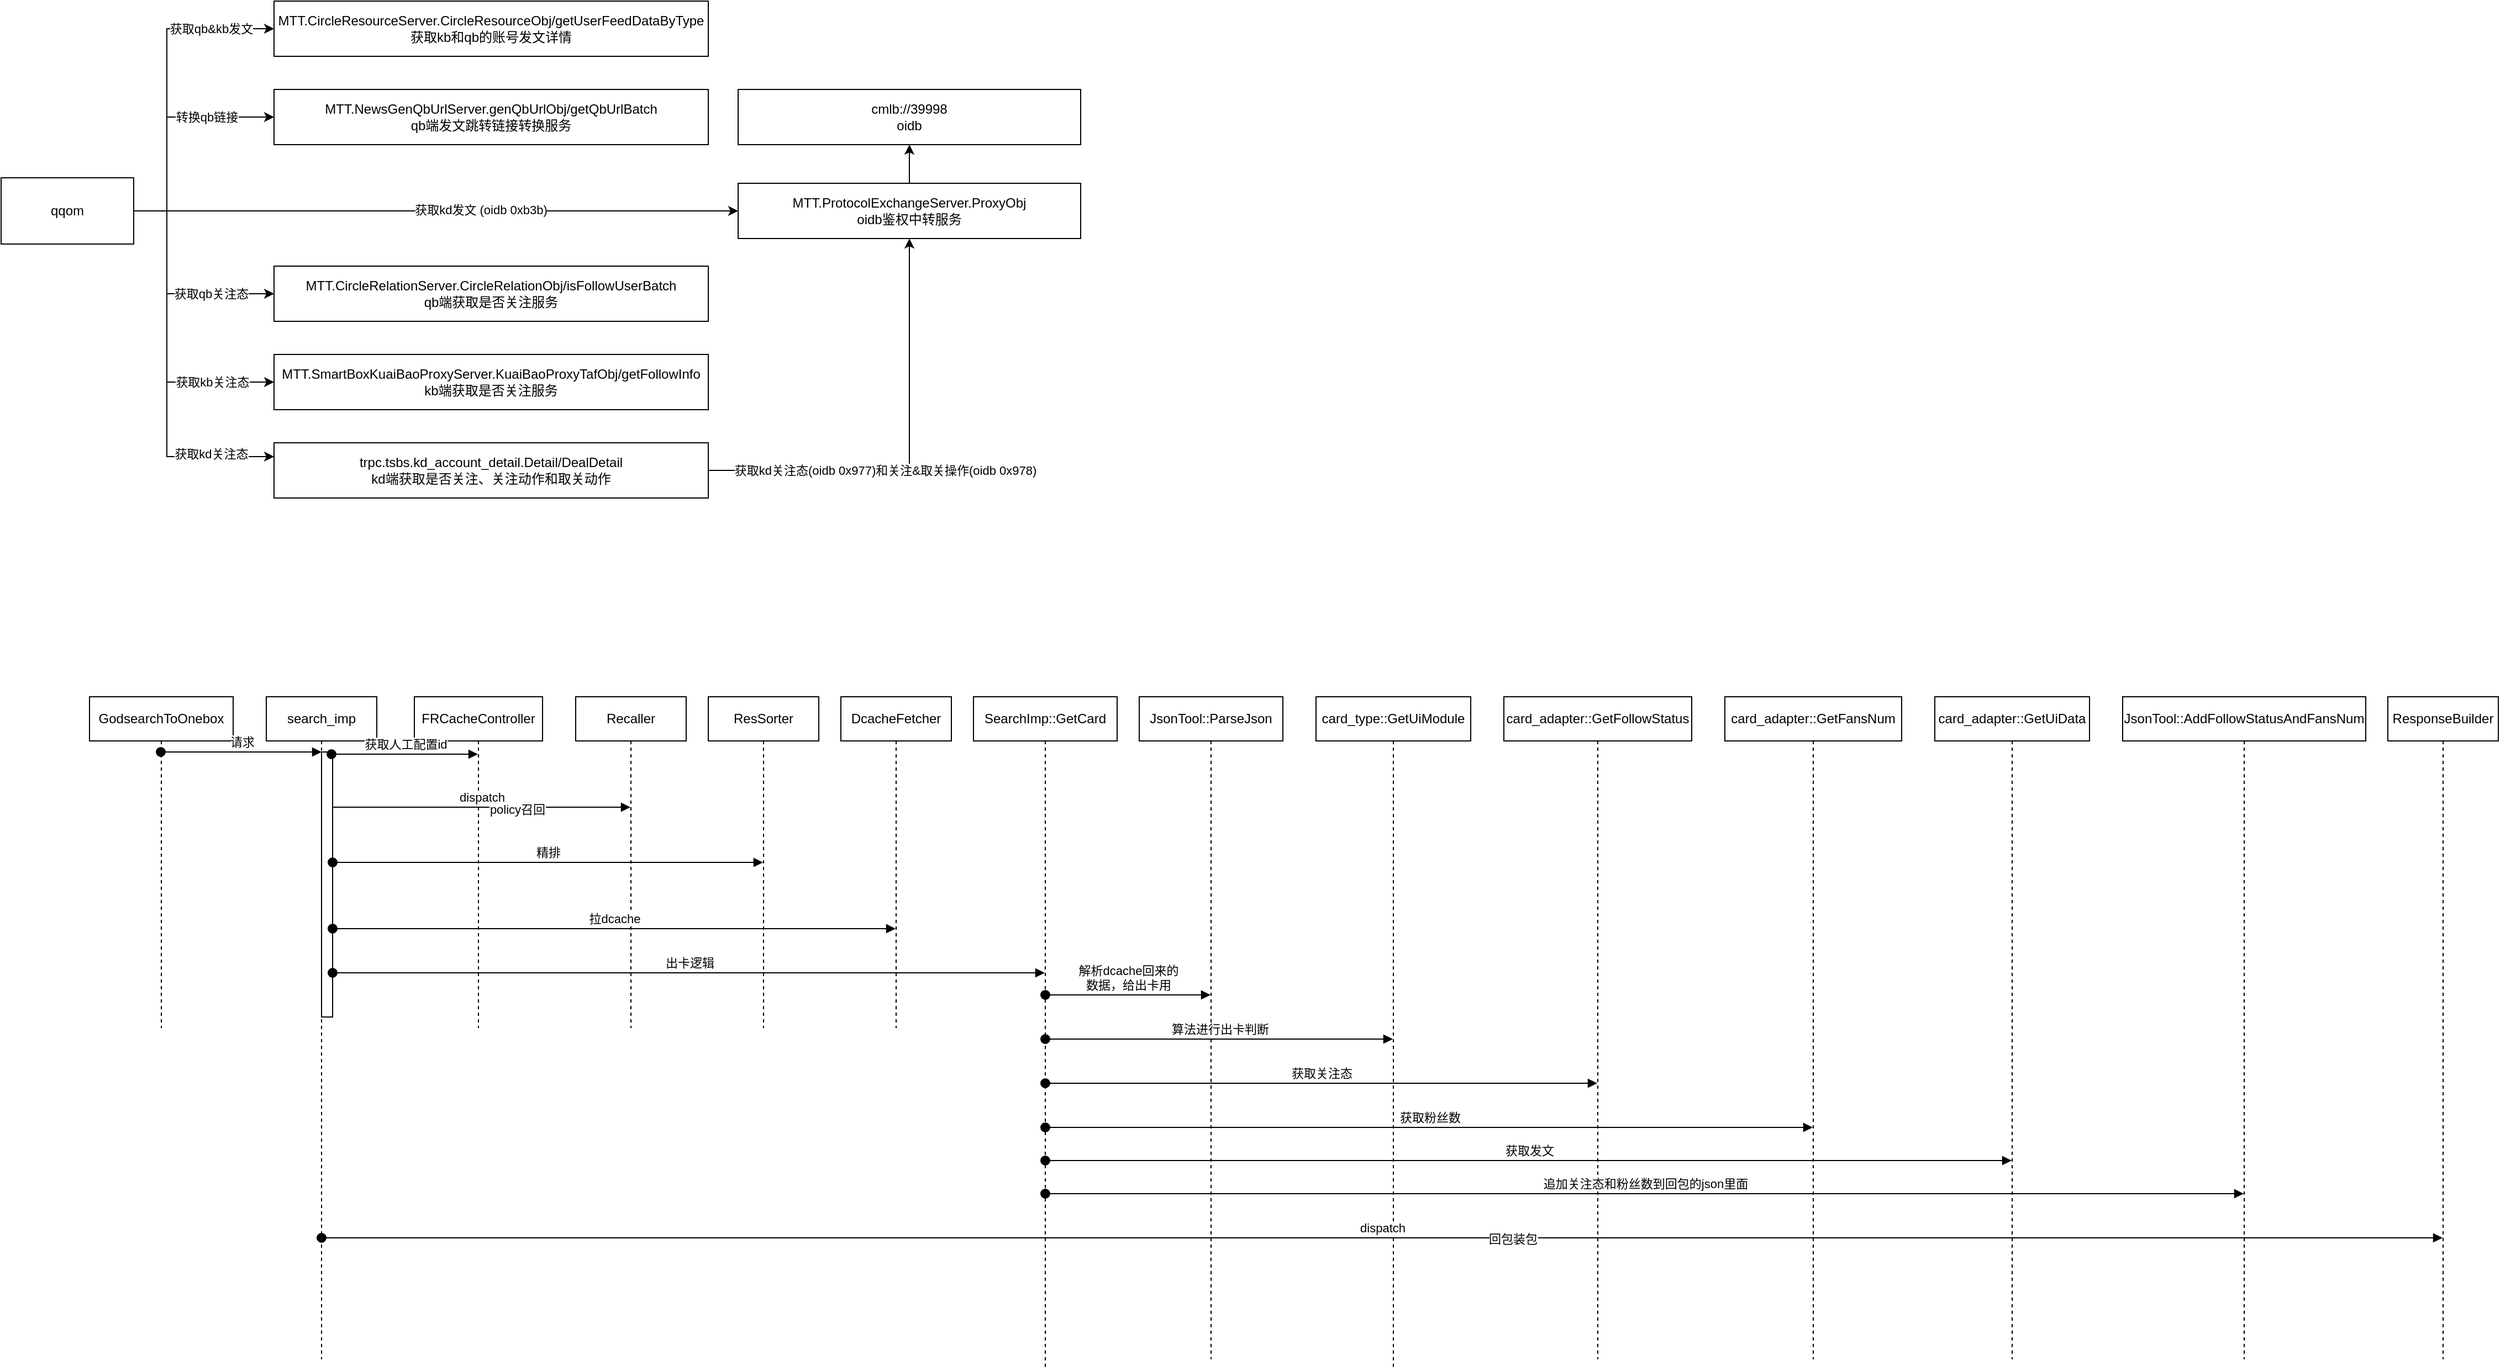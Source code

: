 <mxfile version="13.7.1" type="github">
  <diagram id="q2D1fs3xVj6Z_FB_mAbO" name="Page-1">
    <mxGraphModel dx="1395" dy="762" grid="1" gridSize="10" guides="1" tooltips="1" connect="1" arrows="1" fold="1" page="1" pageScale="1" pageWidth="827" pageHeight="1169" math="0" shadow="0">
      <root>
        <mxCell id="0" />
        <mxCell id="1" parent="0" />
        <mxCell id="VLqxgfAqh-1ApIod5Qfv-10" style="edgeStyle=orthogonalEdgeStyle;rounded=0;orthogonalLoop=1;jettySize=auto;html=1;exitX=1;exitY=0.5;exitDx=0;exitDy=0;entryX=0;entryY=0.5;entryDx=0;entryDy=0;" edge="1" parent="1" source="VLqxgfAqh-1ApIod5Qfv-1" target="VLqxgfAqh-1ApIod5Qfv-2">
          <mxGeometry relative="1" as="geometry">
            <Array as="points">
              <mxPoint x="190" y="280" />
              <mxPoint x="190" y="115" />
            </Array>
          </mxGeometry>
        </mxCell>
        <mxCell id="VLqxgfAqh-1ApIod5Qfv-18" value="获取qb&amp;amp;kb发文" style="edgeLabel;html=1;align=center;verticalAlign=middle;resizable=0;points=[];" vertex="1" connectable="0" parent="VLqxgfAqh-1ApIod5Qfv-10">
          <mxGeometry x="0.548" y="-1" relative="1" as="geometry">
            <mxPoint x="8.76" y="-1.02" as="offset" />
          </mxGeometry>
        </mxCell>
        <mxCell id="VLqxgfAqh-1ApIod5Qfv-11" style="edgeStyle=orthogonalEdgeStyle;rounded=0;orthogonalLoop=1;jettySize=auto;html=1;exitX=1;exitY=0.5;exitDx=0;exitDy=0;entryX=0;entryY=0.5;entryDx=0;entryDy=0;" edge="1" parent="1" source="VLqxgfAqh-1ApIod5Qfv-1" target="VLqxgfAqh-1ApIod5Qfv-4">
          <mxGeometry relative="1" as="geometry">
            <Array as="points">
              <mxPoint x="190" y="280" />
              <mxPoint x="190" y="195" />
            </Array>
          </mxGeometry>
        </mxCell>
        <mxCell id="VLqxgfAqh-1ApIod5Qfv-19" value="转换qb链接" style="edgeLabel;html=1;align=center;verticalAlign=middle;resizable=0;points=[];" vertex="1" connectable="0" parent="VLqxgfAqh-1ApIod5Qfv-11">
          <mxGeometry x="0.424" relative="1" as="geometry">
            <mxPoint as="offset" />
          </mxGeometry>
        </mxCell>
        <mxCell id="VLqxgfAqh-1ApIod5Qfv-12" style="edgeStyle=orthogonalEdgeStyle;rounded=0;orthogonalLoop=1;jettySize=auto;html=1;exitX=1;exitY=0.5;exitDx=0;exitDy=0;entryX=0;entryY=0.5;entryDx=0;entryDy=0;" edge="1" parent="1" source="VLqxgfAqh-1ApIod5Qfv-1" target="VLqxgfAqh-1ApIod5Qfv-5">
          <mxGeometry relative="1" as="geometry" />
        </mxCell>
        <mxCell id="VLqxgfAqh-1ApIod5Qfv-17" value="获取kd发文 (oidb 0xb3b)" style="edgeLabel;html=1;align=center;verticalAlign=middle;resizable=0;points=[];" vertex="1" connectable="0" parent="VLqxgfAqh-1ApIod5Qfv-12">
          <mxGeometry x="0.148" y="1" relative="1" as="geometry">
            <mxPoint as="offset" />
          </mxGeometry>
        </mxCell>
        <mxCell id="VLqxgfAqh-1ApIod5Qfv-13" style="edgeStyle=orthogonalEdgeStyle;rounded=0;orthogonalLoop=1;jettySize=auto;html=1;exitX=1;exitY=0.5;exitDx=0;exitDy=0;entryX=0;entryY=0.5;entryDx=0;entryDy=0;" edge="1" parent="1" source="VLqxgfAqh-1ApIod5Qfv-1" target="VLqxgfAqh-1ApIod5Qfv-6">
          <mxGeometry relative="1" as="geometry">
            <Array as="points">
              <mxPoint x="190" y="280" />
              <mxPoint x="190" y="355" />
            </Array>
          </mxGeometry>
        </mxCell>
        <mxCell id="VLqxgfAqh-1ApIod5Qfv-20" value="获取qb关注态" style="edgeLabel;html=1;align=center;verticalAlign=middle;resizable=0;points=[];" vertex="1" connectable="0" parent="VLqxgfAqh-1ApIod5Qfv-13">
          <mxGeometry x="0.267" y="1" relative="1" as="geometry">
            <mxPoint x="16.76" y="0.97" as="offset" />
          </mxGeometry>
        </mxCell>
        <mxCell id="VLqxgfAqh-1ApIod5Qfv-15" style="edgeStyle=orthogonalEdgeStyle;rounded=0;orthogonalLoop=1;jettySize=auto;html=1;exitX=1;exitY=0.5;exitDx=0;exitDy=0;entryX=0;entryY=0.25;entryDx=0;entryDy=0;" edge="1" parent="1" source="VLqxgfAqh-1ApIod5Qfv-1" target="VLqxgfAqh-1ApIod5Qfv-8">
          <mxGeometry relative="1" as="geometry">
            <Array as="points">
              <mxPoint x="190" y="280" />
              <mxPoint x="190" y="503" />
            </Array>
          </mxGeometry>
        </mxCell>
        <mxCell id="VLqxgfAqh-1ApIod5Qfv-22" value="获取kd关注态" style="edgeLabel;html=1;align=center;verticalAlign=middle;resizable=0;points=[];" vertex="1" connectable="0" parent="VLqxgfAqh-1ApIod5Qfv-15">
          <mxGeometry x="0.588" y="-1" relative="1" as="geometry">
            <mxPoint x="15.24" y="-3.49" as="offset" />
          </mxGeometry>
        </mxCell>
        <mxCell id="VLqxgfAqh-1ApIod5Qfv-16" style="edgeStyle=orthogonalEdgeStyle;rounded=0;orthogonalLoop=1;jettySize=auto;html=1;exitX=1;exitY=0.5;exitDx=0;exitDy=0;entryX=0;entryY=0.5;entryDx=0;entryDy=0;" edge="1" parent="1" source="VLqxgfAqh-1ApIod5Qfv-1" target="VLqxgfAqh-1ApIod5Qfv-7">
          <mxGeometry relative="1" as="geometry">
            <Array as="points">
              <mxPoint x="190" y="280" />
              <mxPoint x="190" y="435" />
            </Array>
          </mxGeometry>
        </mxCell>
        <mxCell id="VLqxgfAqh-1ApIod5Qfv-21" value="获取kb关注态" style="edgeLabel;html=1;align=center;verticalAlign=middle;resizable=0;points=[];" vertex="1" connectable="0" parent="VLqxgfAqh-1ApIod5Qfv-16">
          <mxGeometry x="0.567" y="-2" relative="1" as="geometry">
            <mxPoint x="4.34" y="-2.02" as="offset" />
          </mxGeometry>
        </mxCell>
        <mxCell id="VLqxgfAqh-1ApIod5Qfv-1" value="qqom" style="rounded=0;whiteSpace=wrap;html=1;" vertex="1" parent="1">
          <mxGeometry x="40" y="250" width="120" height="60" as="geometry" />
        </mxCell>
        <mxCell id="VLqxgfAqh-1ApIod5Qfv-2" value="MTT.CircleResourceServer.CircleResourceObj/getUserFeedDataByType&lt;br&gt;获取kb和qb的账号发文详情" style="rounded=0;whiteSpace=wrap;html=1;" vertex="1" parent="1">
          <mxGeometry x="287" y="90" width="393" height="50" as="geometry" />
        </mxCell>
        <mxCell id="VLqxgfAqh-1ApIod5Qfv-4" value="MTT.NewsGenQbUrlServer.genQbUrlObj/getQbUrlBatch&lt;br&gt;qb端发文跳转链接转换服务" style="rounded=0;whiteSpace=wrap;html=1;" vertex="1" parent="1">
          <mxGeometry x="287" y="170" width="393" height="50" as="geometry" />
        </mxCell>
        <mxCell id="VLqxgfAqh-1ApIod5Qfv-26" style="edgeStyle=orthogonalEdgeStyle;rounded=0;orthogonalLoop=1;jettySize=auto;html=1;exitX=0.5;exitY=0;exitDx=0;exitDy=0;entryX=0.5;entryY=1;entryDx=0;entryDy=0;" edge="1" parent="1" source="VLqxgfAqh-1ApIod5Qfv-5" target="VLqxgfAqh-1ApIod5Qfv-25">
          <mxGeometry relative="1" as="geometry" />
        </mxCell>
        <mxCell id="VLqxgfAqh-1ApIod5Qfv-5" value="MTT.ProtocolExchangeServer.ProxyObj&lt;br&gt;oidb鉴权中转服务" style="rounded=0;whiteSpace=wrap;html=1;" vertex="1" parent="1">
          <mxGeometry x="707" y="255" width="310" height="50" as="geometry" />
        </mxCell>
        <mxCell id="VLqxgfAqh-1ApIod5Qfv-6" value="MTT.CircleRelationServer.CircleRelationObj/isFollowUserBatch&lt;br&gt;qb端获取是否关注服务" style="rounded=0;whiteSpace=wrap;html=1;" vertex="1" parent="1">
          <mxGeometry x="287" y="330" width="393" height="50" as="geometry" />
        </mxCell>
        <mxCell id="VLqxgfAqh-1ApIod5Qfv-7" value="MTT.SmartBoxKuaiBaoProxyServer.KuaiBaoProxyTafObj/getFollowInfo&lt;br&gt;kb端获取是否关注服务" style="rounded=0;whiteSpace=wrap;html=1;" vertex="1" parent="1">
          <mxGeometry x="287" y="410" width="393" height="50" as="geometry" />
        </mxCell>
        <mxCell id="VLqxgfAqh-1ApIod5Qfv-23" style="edgeStyle=orthogonalEdgeStyle;rounded=0;orthogonalLoop=1;jettySize=auto;html=1;exitX=1;exitY=0.5;exitDx=0;exitDy=0;" edge="1" parent="1" source="VLqxgfAqh-1ApIod5Qfv-8" target="VLqxgfAqh-1ApIod5Qfv-5">
          <mxGeometry relative="1" as="geometry" />
        </mxCell>
        <mxCell id="VLqxgfAqh-1ApIod5Qfv-24" value="获取kd关注态(oidb 0x977)和关注&amp;amp;取关操作(oidb 0x978)" style="edgeLabel;html=1;align=center;verticalAlign=middle;resizable=0;points=[];" vertex="1" connectable="0" parent="VLqxgfAqh-1ApIod5Qfv-23">
          <mxGeometry x="-0.266" y="1" relative="1" as="geometry">
            <mxPoint x="15.86" y="0.97" as="offset" />
          </mxGeometry>
        </mxCell>
        <mxCell id="VLqxgfAqh-1ApIod5Qfv-8" value="trpc.tsbs.kd_account_detail.Detail/DealDetail&lt;br&gt;kd端获取是否关注、关注动作和取关动作" style="rounded=0;whiteSpace=wrap;html=1;" vertex="1" parent="1">
          <mxGeometry x="287" y="490" width="393" height="50" as="geometry" />
        </mxCell>
        <mxCell id="VLqxgfAqh-1ApIod5Qfv-25" value="cmlb://39998&lt;br&gt;oidb" style="rounded=0;whiteSpace=wrap;html=1;" vertex="1" parent="1">
          <mxGeometry x="707" y="170" width="310" height="50" as="geometry" />
        </mxCell>
        <mxCell id="VLqxgfAqh-1ApIod5Qfv-28" value="GodsearchToOnebox" style="shape=umlLifeline;perimeter=lifelinePerimeter;whiteSpace=wrap;html=1;container=1;collapsible=0;recursiveResize=0;outlineConnect=0;" vertex="1" parent="1">
          <mxGeometry x="120" y="720" width="130" height="300" as="geometry" />
        </mxCell>
        <mxCell id="VLqxgfAqh-1ApIod5Qfv-37" value="search_imp" style="shape=umlLifeline;perimeter=lifelinePerimeter;whiteSpace=wrap;html=1;container=1;collapsible=0;recursiveResize=0;outlineConnect=0;" vertex="1" parent="1">
          <mxGeometry x="280" y="720" width="100" height="600" as="geometry" />
        </mxCell>
        <mxCell id="VLqxgfAqh-1ApIod5Qfv-39" value="" style="html=1;points=[];perimeter=orthogonalPerimeter;" vertex="1" parent="VLqxgfAqh-1ApIod5Qfv-37">
          <mxGeometry x="50" y="50" width="10" height="240" as="geometry" />
        </mxCell>
        <mxCell id="VLqxgfAqh-1ApIod5Qfv-38" value="FRCacheController" style="shape=umlLifeline;perimeter=lifelinePerimeter;whiteSpace=wrap;html=1;container=1;collapsible=0;recursiveResize=0;outlineConnect=0;" vertex="1" parent="1">
          <mxGeometry x="414" y="720" width="116" height="300" as="geometry" />
        </mxCell>
        <mxCell id="VLqxgfAqh-1ApIod5Qfv-40" value="请求" style="html=1;verticalAlign=bottom;startArrow=oval;endArrow=block;startSize=8;" edge="1" target="VLqxgfAqh-1ApIod5Qfv-39" parent="1">
          <mxGeometry relative="1" as="geometry">
            <mxPoint x="184.5" y="770" as="sourcePoint" />
            <Array as="points">
              <mxPoint x="260" y="770" />
            </Array>
          </mxGeometry>
        </mxCell>
        <mxCell id="VLqxgfAqh-1ApIod5Qfv-42" value="获取人工配置id" style="html=1;verticalAlign=bottom;startArrow=oval;endArrow=block;startSize=8;exitX=0.9;exitY=0.025;exitDx=0;exitDy=0;exitPerimeter=0;" edge="1" target="VLqxgfAqh-1ApIod5Qfv-38" parent="1">
          <mxGeometry relative="1" as="geometry">
            <mxPoint x="339" y="772" as="sourcePoint" />
            <mxPoint x="460" y="772" as="targetPoint" />
          </mxGeometry>
        </mxCell>
        <mxCell id="VLqxgfAqh-1ApIod5Qfv-45" value="Recaller" style="shape=umlLifeline;perimeter=lifelinePerimeter;whiteSpace=wrap;html=1;container=1;collapsible=0;recursiveResize=0;outlineConnect=0;" vertex="1" parent="1">
          <mxGeometry x="560" y="720" width="100" height="300" as="geometry" />
        </mxCell>
        <mxCell id="VLqxgfAqh-1ApIod5Qfv-47" value="dispatch" style="html=1;verticalAlign=bottom;endArrow=block;" edge="1" parent="1">
          <mxGeometry relative="1" as="geometry">
            <mxPoint x="340" y="820" as="sourcePoint" />
            <mxPoint x="609.5" y="820" as="targetPoint" />
          </mxGeometry>
        </mxCell>
        <mxCell id="VLqxgfAqh-1ApIod5Qfv-49" value="policy召回" style="edgeLabel;html=1;align=center;verticalAlign=middle;resizable=0;points=[];" vertex="1" connectable="0" parent="VLqxgfAqh-1ApIod5Qfv-47">
          <mxGeometry x="0.238" y="-2" relative="1" as="geometry">
            <mxPoint as="offset" />
          </mxGeometry>
        </mxCell>
        <mxCell id="VLqxgfAqh-1ApIod5Qfv-51" value="ResSorter" style="shape=umlLifeline;perimeter=lifelinePerimeter;whiteSpace=wrap;html=1;container=1;collapsible=0;recursiveResize=0;outlineConnect=0;" vertex="1" parent="1">
          <mxGeometry x="680" y="720" width="100" height="300" as="geometry" />
        </mxCell>
        <mxCell id="VLqxgfAqh-1ApIod5Qfv-52" value="精排" style="html=1;verticalAlign=bottom;startArrow=oval;startFill=1;endArrow=block;startSize=8;" edge="1" parent="1" source="VLqxgfAqh-1ApIod5Qfv-39" target="VLqxgfAqh-1ApIod5Qfv-51">
          <mxGeometry width="60" relative="1" as="geometry">
            <mxPoint x="630" y="870" as="sourcePoint" />
            <mxPoint x="690" y="870" as="targetPoint" />
            <Array as="points">
              <mxPoint x="570" y="870" />
            </Array>
          </mxGeometry>
        </mxCell>
        <mxCell id="VLqxgfAqh-1ApIod5Qfv-53" value="DcacheFetcher" style="shape=umlLifeline;perimeter=lifelinePerimeter;whiteSpace=wrap;html=1;container=1;collapsible=0;recursiveResize=0;outlineConnect=0;" vertex="1" parent="1">
          <mxGeometry x="800" y="720" width="100" height="300" as="geometry" />
        </mxCell>
        <mxCell id="VLqxgfAqh-1ApIod5Qfv-55" value="拉dcache" style="html=1;verticalAlign=bottom;startArrow=oval;startFill=1;endArrow=block;startSize=8;" edge="1" parent="1" target="VLqxgfAqh-1ApIod5Qfv-53">
          <mxGeometry width="60" relative="1" as="geometry">
            <mxPoint x="340" y="930" as="sourcePoint" />
            <mxPoint x="400" y="930" as="targetPoint" />
          </mxGeometry>
        </mxCell>
        <mxCell id="VLqxgfAqh-1ApIod5Qfv-56" value="SearchImp::GetCard" style="shape=umlLifeline;perimeter=lifelinePerimeter;whiteSpace=wrap;html=1;container=1;collapsible=0;recursiveResize=0;outlineConnect=0;" vertex="1" parent="1">
          <mxGeometry x="920" y="720" width="130" height="610" as="geometry" />
        </mxCell>
        <mxCell id="VLqxgfAqh-1ApIod5Qfv-57" value="出卡逻辑" style="html=1;verticalAlign=bottom;startArrow=oval;startFill=1;endArrow=block;startSize=8;" edge="1" parent="1" target="VLqxgfAqh-1ApIod5Qfv-56">
          <mxGeometry width="60" relative="1" as="geometry">
            <mxPoint x="340" y="970" as="sourcePoint" />
            <mxPoint x="400" y="970" as="targetPoint" />
          </mxGeometry>
        </mxCell>
        <mxCell id="VLqxgfAqh-1ApIod5Qfv-58" value="JsonTool::ParseJson" style="shape=umlLifeline;perimeter=lifelinePerimeter;whiteSpace=wrap;html=1;container=1;collapsible=0;recursiveResize=0;outlineConnect=0;" vertex="1" parent="1">
          <mxGeometry x="1070" y="720" width="130" height="600" as="geometry" />
        </mxCell>
        <mxCell id="VLqxgfAqh-1ApIod5Qfv-59" value="解析dcache回来的&lt;br&gt;数据，给出卡用" style="html=1;verticalAlign=bottom;startArrow=oval;startFill=1;endArrow=block;startSize=8;" edge="1" parent="1" source="VLqxgfAqh-1ApIod5Qfv-56" target="VLqxgfAqh-1ApIod5Qfv-58">
          <mxGeometry width="60" relative="1" as="geometry">
            <mxPoint x="1030" y="1000" as="sourcePoint" />
            <mxPoint x="1090" y="1000" as="targetPoint" />
            <Array as="points">
              <mxPoint x="1100" y="990" />
            </Array>
          </mxGeometry>
        </mxCell>
        <mxCell id="VLqxgfAqh-1ApIod5Qfv-60" value="card_type::GetUiModule" style="shape=umlLifeline;perimeter=lifelinePerimeter;whiteSpace=wrap;html=1;container=1;collapsible=0;recursiveResize=0;outlineConnect=0;" vertex="1" parent="1">
          <mxGeometry x="1230" y="720" width="140" height="610" as="geometry" />
        </mxCell>
        <mxCell id="VLqxgfAqh-1ApIod5Qfv-61" value="算法进行出卡判断" style="html=1;verticalAlign=bottom;startArrow=oval;startFill=1;endArrow=block;startSize=8;" edge="1" parent="1" source="VLqxgfAqh-1ApIod5Qfv-56" target="VLqxgfAqh-1ApIod5Qfv-60">
          <mxGeometry width="60" relative="1" as="geometry">
            <mxPoint x="1010" y="1040" as="sourcePoint" />
            <mxPoint x="1070" y="1040" as="targetPoint" />
            <Array as="points">
              <mxPoint x="1210" y="1030" />
            </Array>
          </mxGeometry>
        </mxCell>
        <mxCell id="VLqxgfAqh-1ApIod5Qfv-62" value="card_adapter::GetFollowStatus" style="shape=umlLifeline;perimeter=lifelinePerimeter;whiteSpace=wrap;html=1;container=1;collapsible=0;recursiveResize=0;outlineConnect=0;" vertex="1" parent="1">
          <mxGeometry x="1400" y="720" width="170" height="600" as="geometry" />
        </mxCell>
        <mxCell id="VLqxgfAqh-1ApIod5Qfv-63" value="获取关注态" style="html=1;verticalAlign=bottom;startArrow=oval;startFill=1;endArrow=block;startSize=8;" edge="1" parent="1" source="VLqxgfAqh-1ApIod5Qfv-56" target="VLqxgfAqh-1ApIod5Qfv-62">
          <mxGeometry width="60" relative="1" as="geometry">
            <mxPoint x="1010" y="1110" as="sourcePoint" />
            <mxPoint x="1070" y="1110" as="targetPoint" />
            <Array as="points">
              <mxPoint x="1340" y="1070" />
            </Array>
          </mxGeometry>
        </mxCell>
        <mxCell id="VLqxgfAqh-1ApIod5Qfv-71" value="card_adapter::GetFansNum" style="shape=umlLifeline;perimeter=lifelinePerimeter;whiteSpace=wrap;html=1;container=1;collapsible=0;recursiveResize=0;outlineConnect=0;" vertex="1" parent="1">
          <mxGeometry x="1600" y="720" width="160" height="600" as="geometry" />
        </mxCell>
        <mxCell id="VLqxgfAqh-1ApIod5Qfv-72" value="获取粉丝数" style="html=1;verticalAlign=bottom;startArrow=oval;startFill=1;endArrow=block;startSize=8;" edge="1" parent="1" source="VLqxgfAqh-1ApIod5Qfv-56" target="VLqxgfAqh-1ApIod5Qfv-71">
          <mxGeometry width="60" relative="1" as="geometry">
            <mxPoint x="1230" y="1010" as="sourcePoint" />
            <mxPoint x="1290" y="1010" as="targetPoint" />
            <Array as="points">
              <mxPoint x="1400" y="1110" />
            </Array>
          </mxGeometry>
        </mxCell>
        <mxCell id="VLqxgfAqh-1ApIod5Qfv-73" value="card_adapter::GetUiData" style="shape=umlLifeline;perimeter=lifelinePerimeter;whiteSpace=wrap;html=1;container=1;collapsible=0;recursiveResize=0;outlineConnect=0;" vertex="1" parent="1">
          <mxGeometry x="1790" y="720" width="140" height="600" as="geometry" />
        </mxCell>
        <mxCell id="VLqxgfAqh-1ApIod5Qfv-76" value="获取发文" style="html=1;verticalAlign=bottom;startArrow=oval;startFill=1;endArrow=block;startSize=8;" edge="1" parent="1" source="VLqxgfAqh-1ApIod5Qfv-56" target="VLqxgfAqh-1ApIod5Qfv-73">
          <mxGeometry width="60" relative="1" as="geometry">
            <mxPoint x="1290" y="1110" as="sourcePoint" />
            <mxPoint x="1350" y="1110" as="targetPoint" />
            <Array as="points">
              <mxPoint x="1620" y="1140" />
            </Array>
          </mxGeometry>
        </mxCell>
        <mxCell id="VLqxgfAqh-1ApIod5Qfv-77" value="JsonTool::AddFollowStatusAndFansNum" style="shape=umlLifeline;perimeter=lifelinePerimeter;whiteSpace=wrap;html=1;container=1;collapsible=0;recursiveResize=0;outlineConnect=0;" vertex="1" parent="1">
          <mxGeometry x="1960" y="720" width="220" height="600" as="geometry" />
        </mxCell>
        <mxCell id="VLqxgfAqh-1ApIod5Qfv-78" value="追加关注态和粉丝数到回包的json里面" style="html=1;verticalAlign=bottom;startArrow=oval;startFill=1;endArrow=block;startSize=8;" edge="1" parent="1" source="VLqxgfAqh-1ApIod5Qfv-56" target="VLqxgfAqh-1ApIod5Qfv-77">
          <mxGeometry width="60" relative="1" as="geometry">
            <mxPoint x="1620" y="1110" as="sourcePoint" />
            <mxPoint x="1680" y="1110" as="targetPoint" />
            <Array as="points">
              <mxPoint x="1630" y="1170" />
            </Array>
          </mxGeometry>
        </mxCell>
        <mxCell id="VLqxgfAqh-1ApIod5Qfv-79" value="ResponseBuilder" style="shape=umlLifeline;perimeter=lifelinePerimeter;whiteSpace=wrap;html=1;container=1;collapsible=0;recursiveResize=0;outlineConnect=0;" vertex="1" parent="1">
          <mxGeometry x="2200" y="720" width="100" height="600" as="geometry" />
        </mxCell>
        <mxCell id="VLqxgfAqh-1ApIod5Qfv-80" value="dispatch" style="html=1;verticalAlign=bottom;startArrow=oval;startFill=1;endArrow=block;startSize=8;" edge="1" parent="1" source="VLqxgfAqh-1ApIod5Qfv-37" target="VLqxgfAqh-1ApIod5Qfv-79">
          <mxGeometry width="60" relative="1" as="geometry">
            <mxPoint x="510" y="1010" as="sourcePoint" />
            <mxPoint x="570" y="1010" as="targetPoint" />
            <Array as="points">
              <mxPoint x="1620" y="1210" />
            </Array>
          </mxGeometry>
        </mxCell>
        <mxCell id="VLqxgfAqh-1ApIod5Qfv-81" value="回包装包" style="edgeLabel;html=1;align=center;verticalAlign=middle;resizable=0;points=[];" vertex="1" connectable="0" parent="VLqxgfAqh-1ApIod5Qfv-80">
          <mxGeometry x="0.344" y="-212" relative="1" as="geometry">
            <mxPoint x="-212" y="-211" as="offset" />
          </mxGeometry>
        </mxCell>
      </root>
    </mxGraphModel>
  </diagram>
</mxfile>
